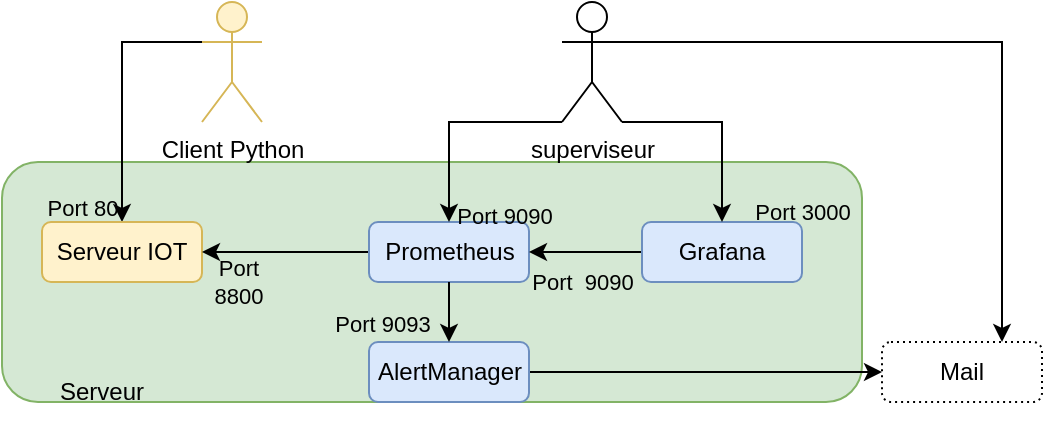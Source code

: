 <mxfile version="27.0.5">
  <diagram name="Page-1" id="lpfbd9nj_wYo9LUK5P_q">
    <mxGraphModel dx="983" dy="603" grid="1" gridSize="10" guides="1" tooltips="1" connect="1" arrows="1" fold="1" page="1" pageScale="1" pageWidth="827" pageHeight="1169" math="0" shadow="0">
      <root>
        <mxCell id="0" />
        <mxCell id="1" parent="0" />
        <mxCell id="Ql0pfhPbndOQ57uvznEM-26" value="" style="rounded=1;whiteSpace=wrap;html=1;fillColor=#d5e8d4;strokeColor=#82b366;" vertex="1" parent="1">
          <mxGeometry x="150" y="300" width="430" height="120" as="geometry" />
        </mxCell>
        <mxCell id="Ql0pfhPbndOQ57uvznEM-8" style="edgeStyle=orthogonalEdgeStyle;rounded=0;orthogonalLoop=1;jettySize=auto;html=1;entryX=0.5;entryY=0;entryDx=0;entryDy=0;exitX=0;exitY=0.333;exitDx=0;exitDy=0;exitPerimeter=0;" edge="1" parent="1" source="Ql0pfhPbndOQ57uvznEM-27" target="Ql0pfhPbndOQ57uvznEM-2">
          <mxGeometry relative="1" as="geometry">
            <Array as="points">
              <mxPoint x="210" y="240" />
            </Array>
          </mxGeometry>
        </mxCell>
        <mxCell id="Ql0pfhPbndOQ57uvznEM-9" value="Port 80" style="edgeLabel;html=1;align=center;verticalAlign=middle;resizable=0;points=[];labelBackgroundColor=none;" vertex="1" connectable="0" parent="Ql0pfhPbndOQ57uvznEM-8">
          <mxGeometry x="0.5" relative="1" as="geometry">
            <mxPoint x="-20" y="25" as="offset" />
          </mxGeometry>
        </mxCell>
        <mxCell id="Ql0pfhPbndOQ57uvznEM-2" value="Serveur IOT" style="rounded=1;whiteSpace=wrap;html=1;fillColor=#fff2cc;strokeColor=#d6b656;" vertex="1" parent="1">
          <mxGeometry x="170" y="330" width="80" height="30" as="geometry" />
        </mxCell>
        <mxCell id="Ql0pfhPbndOQ57uvznEM-10" style="edgeStyle=orthogonalEdgeStyle;rounded=0;orthogonalLoop=1;jettySize=auto;html=1;exitX=0;exitY=0.5;exitDx=0;exitDy=0;entryX=1;entryY=0.5;entryDx=0;entryDy=0;" edge="1" parent="1" source="Ql0pfhPbndOQ57uvznEM-4" target="Ql0pfhPbndOQ57uvznEM-2">
          <mxGeometry relative="1" as="geometry">
            <mxPoint x="260" y="345" as="targetPoint" />
          </mxGeometry>
        </mxCell>
        <mxCell id="Ql0pfhPbndOQ57uvznEM-11" value="Port&lt;div&gt;8800&lt;/div&gt;" style="edgeLabel;html=1;align=center;verticalAlign=middle;resizable=0;points=[];labelBackgroundColor=none;" vertex="1" connectable="0" parent="Ql0pfhPbndOQ57uvznEM-10">
          <mxGeometry x="0.553" relative="1" as="geometry">
            <mxPoint x="-1" y="15" as="offset" />
          </mxGeometry>
        </mxCell>
        <mxCell id="Ql0pfhPbndOQ57uvznEM-4" value="Prometheus" style="rounded=1;whiteSpace=wrap;html=1;fillColor=#dae8fc;strokeColor=#6c8ebf;" vertex="1" parent="1">
          <mxGeometry x="333.5" y="330" width="80" height="30" as="geometry" />
        </mxCell>
        <mxCell id="Ql0pfhPbndOQ57uvznEM-40" value="Port&amp;nbsp; 9090" style="edgeStyle=orthogonalEdgeStyle;rounded=0;orthogonalLoop=1;jettySize=auto;html=1;exitX=0;exitY=0.5;exitDx=0;exitDy=0;entryX=1;entryY=0.5;entryDx=0;entryDy=0;labelBackgroundColor=none;" edge="1" parent="1" source="Ql0pfhPbndOQ57uvznEM-5" target="Ql0pfhPbndOQ57uvznEM-4">
          <mxGeometry x="0.062" y="15" relative="1" as="geometry">
            <mxPoint as="offset" />
          </mxGeometry>
        </mxCell>
        <mxCell id="Ql0pfhPbndOQ57uvznEM-5" value="Grafana" style="rounded=1;whiteSpace=wrap;html=1;fillColor=#dae8fc;strokeColor=#6c8ebf;" vertex="1" parent="1">
          <mxGeometry x="470" y="330" width="80" height="30" as="geometry" />
        </mxCell>
        <mxCell id="Ql0pfhPbndOQ57uvznEM-22" style="edgeStyle=orthogonalEdgeStyle;rounded=0;orthogonalLoop=1;jettySize=auto;html=1;exitX=1;exitY=0.5;exitDx=0;exitDy=0;entryX=0;entryY=0.5;entryDx=0;entryDy=0;" edge="1" parent="1" source="Ql0pfhPbndOQ57uvznEM-6" target="Ql0pfhPbndOQ57uvznEM-21">
          <mxGeometry relative="1" as="geometry" />
        </mxCell>
        <mxCell id="Ql0pfhPbndOQ57uvznEM-6" value="AlertManager" style="rounded=1;whiteSpace=wrap;html=1;fillColor=#dae8fc;strokeColor=#6c8ebf;" vertex="1" parent="1">
          <mxGeometry x="333.5" y="390" width="80" height="30" as="geometry" />
        </mxCell>
        <mxCell id="Ql0pfhPbndOQ57uvznEM-13" style="edgeStyle=orthogonalEdgeStyle;rounded=0;orthogonalLoop=1;jettySize=auto;html=1;exitX=0;exitY=1;exitDx=0;exitDy=0;entryX=0.5;entryY=0;entryDx=0;entryDy=0;exitPerimeter=0;" edge="1" parent="1" source="Ql0pfhPbndOQ57uvznEM-28" target="Ql0pfhPbndOQ57uvznEM-4">
          <mxGeometry relative="1" as="geometry">
            <mxPoint x="454" y="210" as="sourcePoint" />
            <Array as="points">
              <mxPoint x="373" y="280" />
            </Array>
          </mxGeometry>
        </mxCell>
        <mxCell id="Ql0pfhPbndOQ57uvznEM-15" value="Port 9090" style="edgeLabel;html=1;align=center;verticalAlign=middle;resizable=0;points=[];labelBackgroundColor=none;" vertex="1" connectable="0" parent="Ql0pfhPbndOQ57uvznEM-13">
          <mxGeometry x="0.781" y="2" relative="1" as="geometry">
            <mxPoint x="25" y="8" as="offset" />
          </mxGeometry>
        </mxCell>
        <mxCell id="Ql0pfhPbndOQ57uvznEM-14" style="edgeStyle=orthogonalEdgeStyle;rounded=0;orthogonalLoop=1;jettySize=auto;html=1;entryX=0.5;entryY=0;entryDx=0;entryDy=0;exitX=1;exitY=1;exitDx=0;exitDy=0;exitPerimeter=0;" edge="1" parent="1" source="Ql0pfhPbndOQ57uvznEM-28" target="Ql0pfhPbndOQ57uvznEM-5">
          <mxGeometry relative="1" as="geometry">
            <mxPoint x="454" y="260" as="sourcePoint" />
            <Array as="points">
              <mxPoint x="510" y="280" />
            </Array>
          </mxGeometry>
        </mxCell>
        <mxCell id="Ql0pfhPbndOQ57uvznEM-16" value="Port 3000" style="edgeLabel;html=1;align=center;verticalAlign=middle;resizable=0;points=[];labelBackgroundColor=none;" vertex="1" connectable="0" parent="Ql0pfhPbndOQ57uvznEM-14">
          <mxGeometry x="0.897" y="1" relative="1" as="geometry">
            <mxPoint x="39" as="offset" />
          </mxGeometry>
        </mxCell>
        <mxCell id="Ql0pfhPbndOQ57uvznEM-18" style="edgeStyle=orthogonalEdgeStyle;rounded=0;orthogonalLoop=1;jettySize=auto;html=1;exitX=0.5;exitY=1;exitDx=0;exitDy=0;" edge="1" parent="1" source="Ql0pfhPbndOQ57uvznEM-4" target="Ql0pfhPbndOQ57uvznEM-6">
          <mxGeometry relative="1" as="geometry" />
        </mxCell>
        <mxCell id="Ql0pfhPbndOQ57uvznEM-19" value="Port 9093" style="edgeLabel;html=1;align=center;verticalAlign=middle;resizable=0;points=[];labelBackgroundColor=none;" vertex="1" connectable="0" parent="Ql0pfhPbndOQ57uvznEM-18">
          <mxGeometry x="0.79" y="-3" relative="1" as="geometry">
            <mxPoint x="-31" y="-4" as="offset" />
          </mxGeometry>
        </mxCell>
        <mxCell id="Ql0pfhPbndOQ57uvznEM-21" value="Mail" style="rounded=1;whiteSpace=wrap;html=1;dashed=1;dashPattern=1 2;" vertex="1" parent="1">
          <mxGeometry x="590" y="390" width="80" height="30" as="geometry" />
        </mxCell>
        <mxCell id="Ql0pfhPbndOQ57uvznEM-27" value="Client Python" style="shape=umlActor;verticalLabelPosition=bottom;verticalAlign=top;html=1;outlineConnect=0;fillColor=#fff2cc;strokeColor=#d6b656;" vertex="1" parent="1">
          <mxGeometry x="250" y="220" width="30" height="60" as="geometry" />
        </mxCell>
        <mxCell id="Ql0pfhPbndOQ57uvznEM-36" style="edgeStyle=orthogonalEdgeStyle;rounded=0;orthogonalLoop=1;jettySize=auto;html=1;exitX=1;exitY=0.333;exitDx=0;exitDy=0;exitPerimeter=0;entryX=0.75;entryY=0;entryDx=0;entryDy=0;" edge="1" parent="1" source="Ql0pfhPbndOQ57uvznEM-28" target="Ql0pfhPbndOQ57uvznEM-21">
          <mxGeometry relative="1" as="geometry" />
        </mxCell>
        <mxCell id="Ql0pfhPbndOQ57uvznEM-28" value="superviseur&lt;div&gt;&lt;br&gt;&lt;/div&gt;" style="shape=umlActor;verticalLabelPosition=bottom;verticalAlign=top;html=1;outlineConnect=0;" vertex="1" parent="1">
          <mxGeometry x="430" y="220" width="30" height="60" as="geometry" />
        </mxCell>
        <mxCell id="Ql0pfhPbndOQ57uvznEM-41" value="Serveur" style="text;html=1;align=center;verticalAlign=middle;whiteSpace=wrap;rounded=0;" vertex="1" parent="1">
          <mxGeometry x="170" y="400" width="60" height="30" as="geometry" />
        </mxCell>
      </root>
    </mxGraphModel>
  </diagram>
</mxfile>
